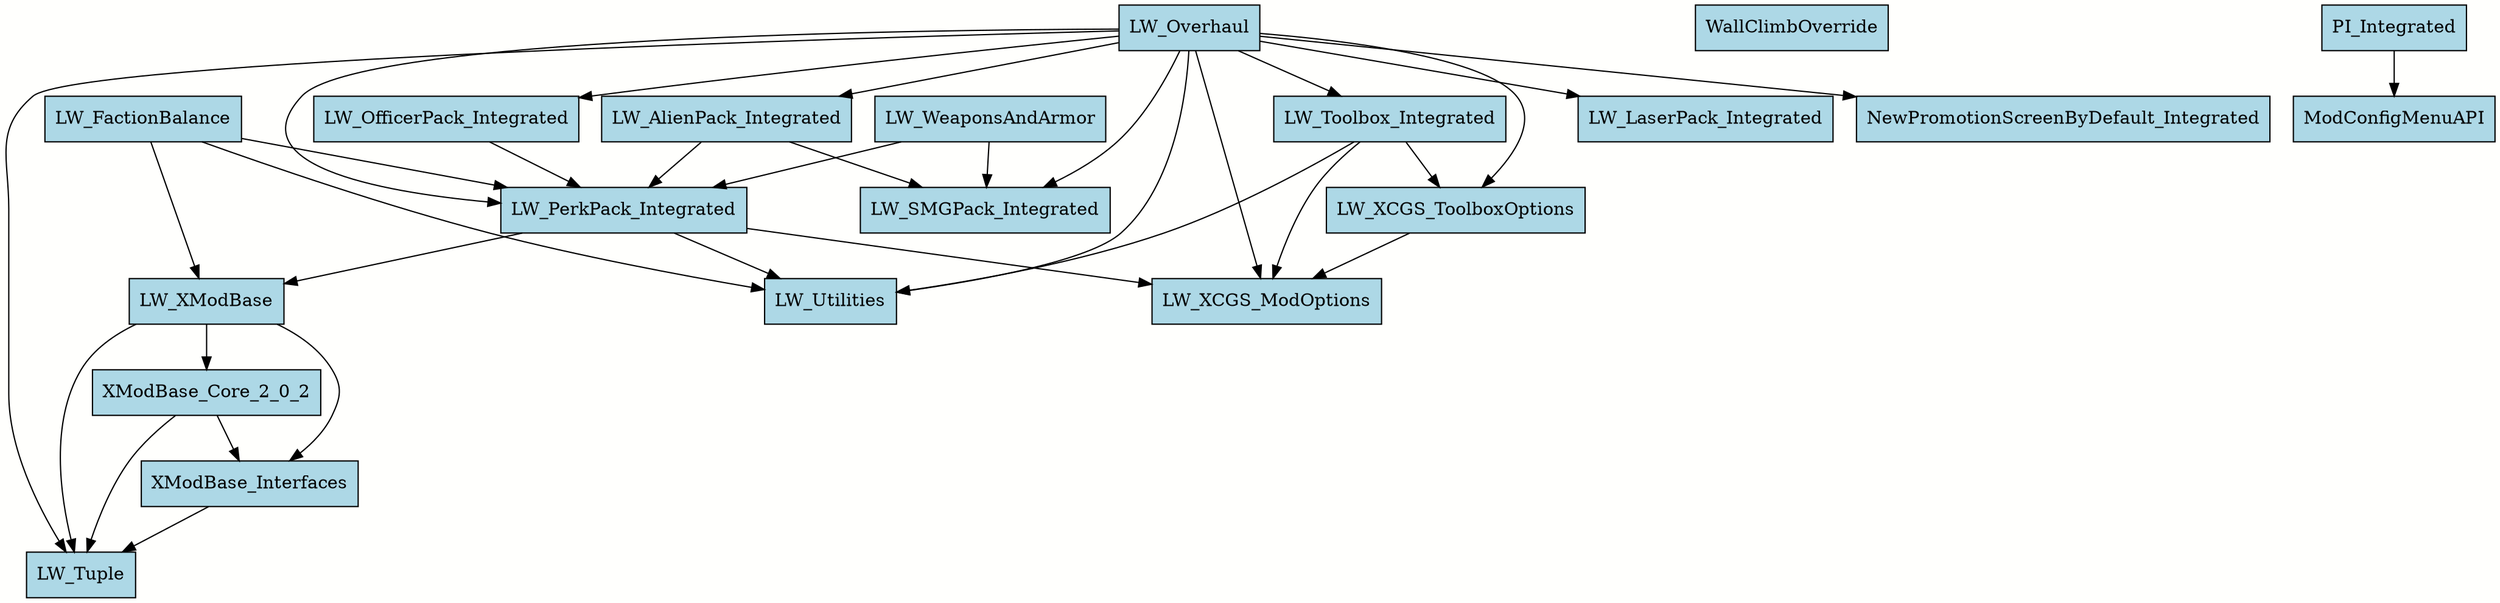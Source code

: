 digraph lw2 {
    bgcolor="#fffffd";
    node [shape=box style=filled fillcolor="lightblue"];

	LW_Overhaul -> LW_Tuple;
	LW_XModBase -> LW_Tuple;
	XModBase_Core_2_0_2 -> LW_Tuple;
	XModBase_Interfaces -> LW_Tuple;

	LW_XModBase -> XModBase_Interfaces;
	XModBase_Core_2_0_2 -> XModBase_Interfaces;

	LW_XModBase -> XModBase_Core_2_0_2;

	LW_PerkPack_Integrated -> LW_XModBase;
	LW_FactionBalance -> LW_XModBase;

	WallClimbOverride;

	LW_FactionBalance -> LW_Utilities;
	LW_Overhaul -> LW_Utilities;
	LW_PerkPack_Integrated -> LW_Utilities;
	LW_Toolbox_Integrated -> LW_Utilities;

	PI_Integrated -> ModConfigMenuAPI;

	LW_Overhaul -> LW_XCGS_ModOptions;
	LW_PerkPack_Integrated -> LW_XCGS_ModOptions;
	LW_Toolbox_Integrated -> LW_XCGS_ModOptions;
	LW_XCGS_ToolboxOptions -> LW_XCGS_ModOptions;

	LW_Toolbox_Integrated -> LW_XCGS_ToolboxOptions;
	LW_Overhaul -> LW_XCGS_ToolboxOptions;

	LW_Overhaul -> LW_SMGPack_Integrated;
	LW_AlienPack_Integrated -> LW_SMGPack_Integrated;
	LW_WeaponsAndArmor -> LW_SMGPack_Integrated;

	LW_Overhaul -> LW_LaserPack_Integrated;

	LW_Overhaul -> NewPromotionScreenByDefault_Integrated;

	LW_AlienPack_Integrated -> LW_PerkPack_Integrated;
	LW_FactionBalance -> LW_PerkPack_Integrated;
	LW_OfficerPack_Integrated -> LW_PerkPack_Integrated;
	LW_Overhaul -> LW_PerkPack_Integrated;
	LW_WeaponsAndArmor -> LW_PerkPack_Integrated;

	LW_Overhaul -> LW_OfficerPack_Integrated;

	LW_Overhaul -> LW_AlienPack_Integrated;

	LW_Overhaul -> LW_Toolbox_Integrated;
}